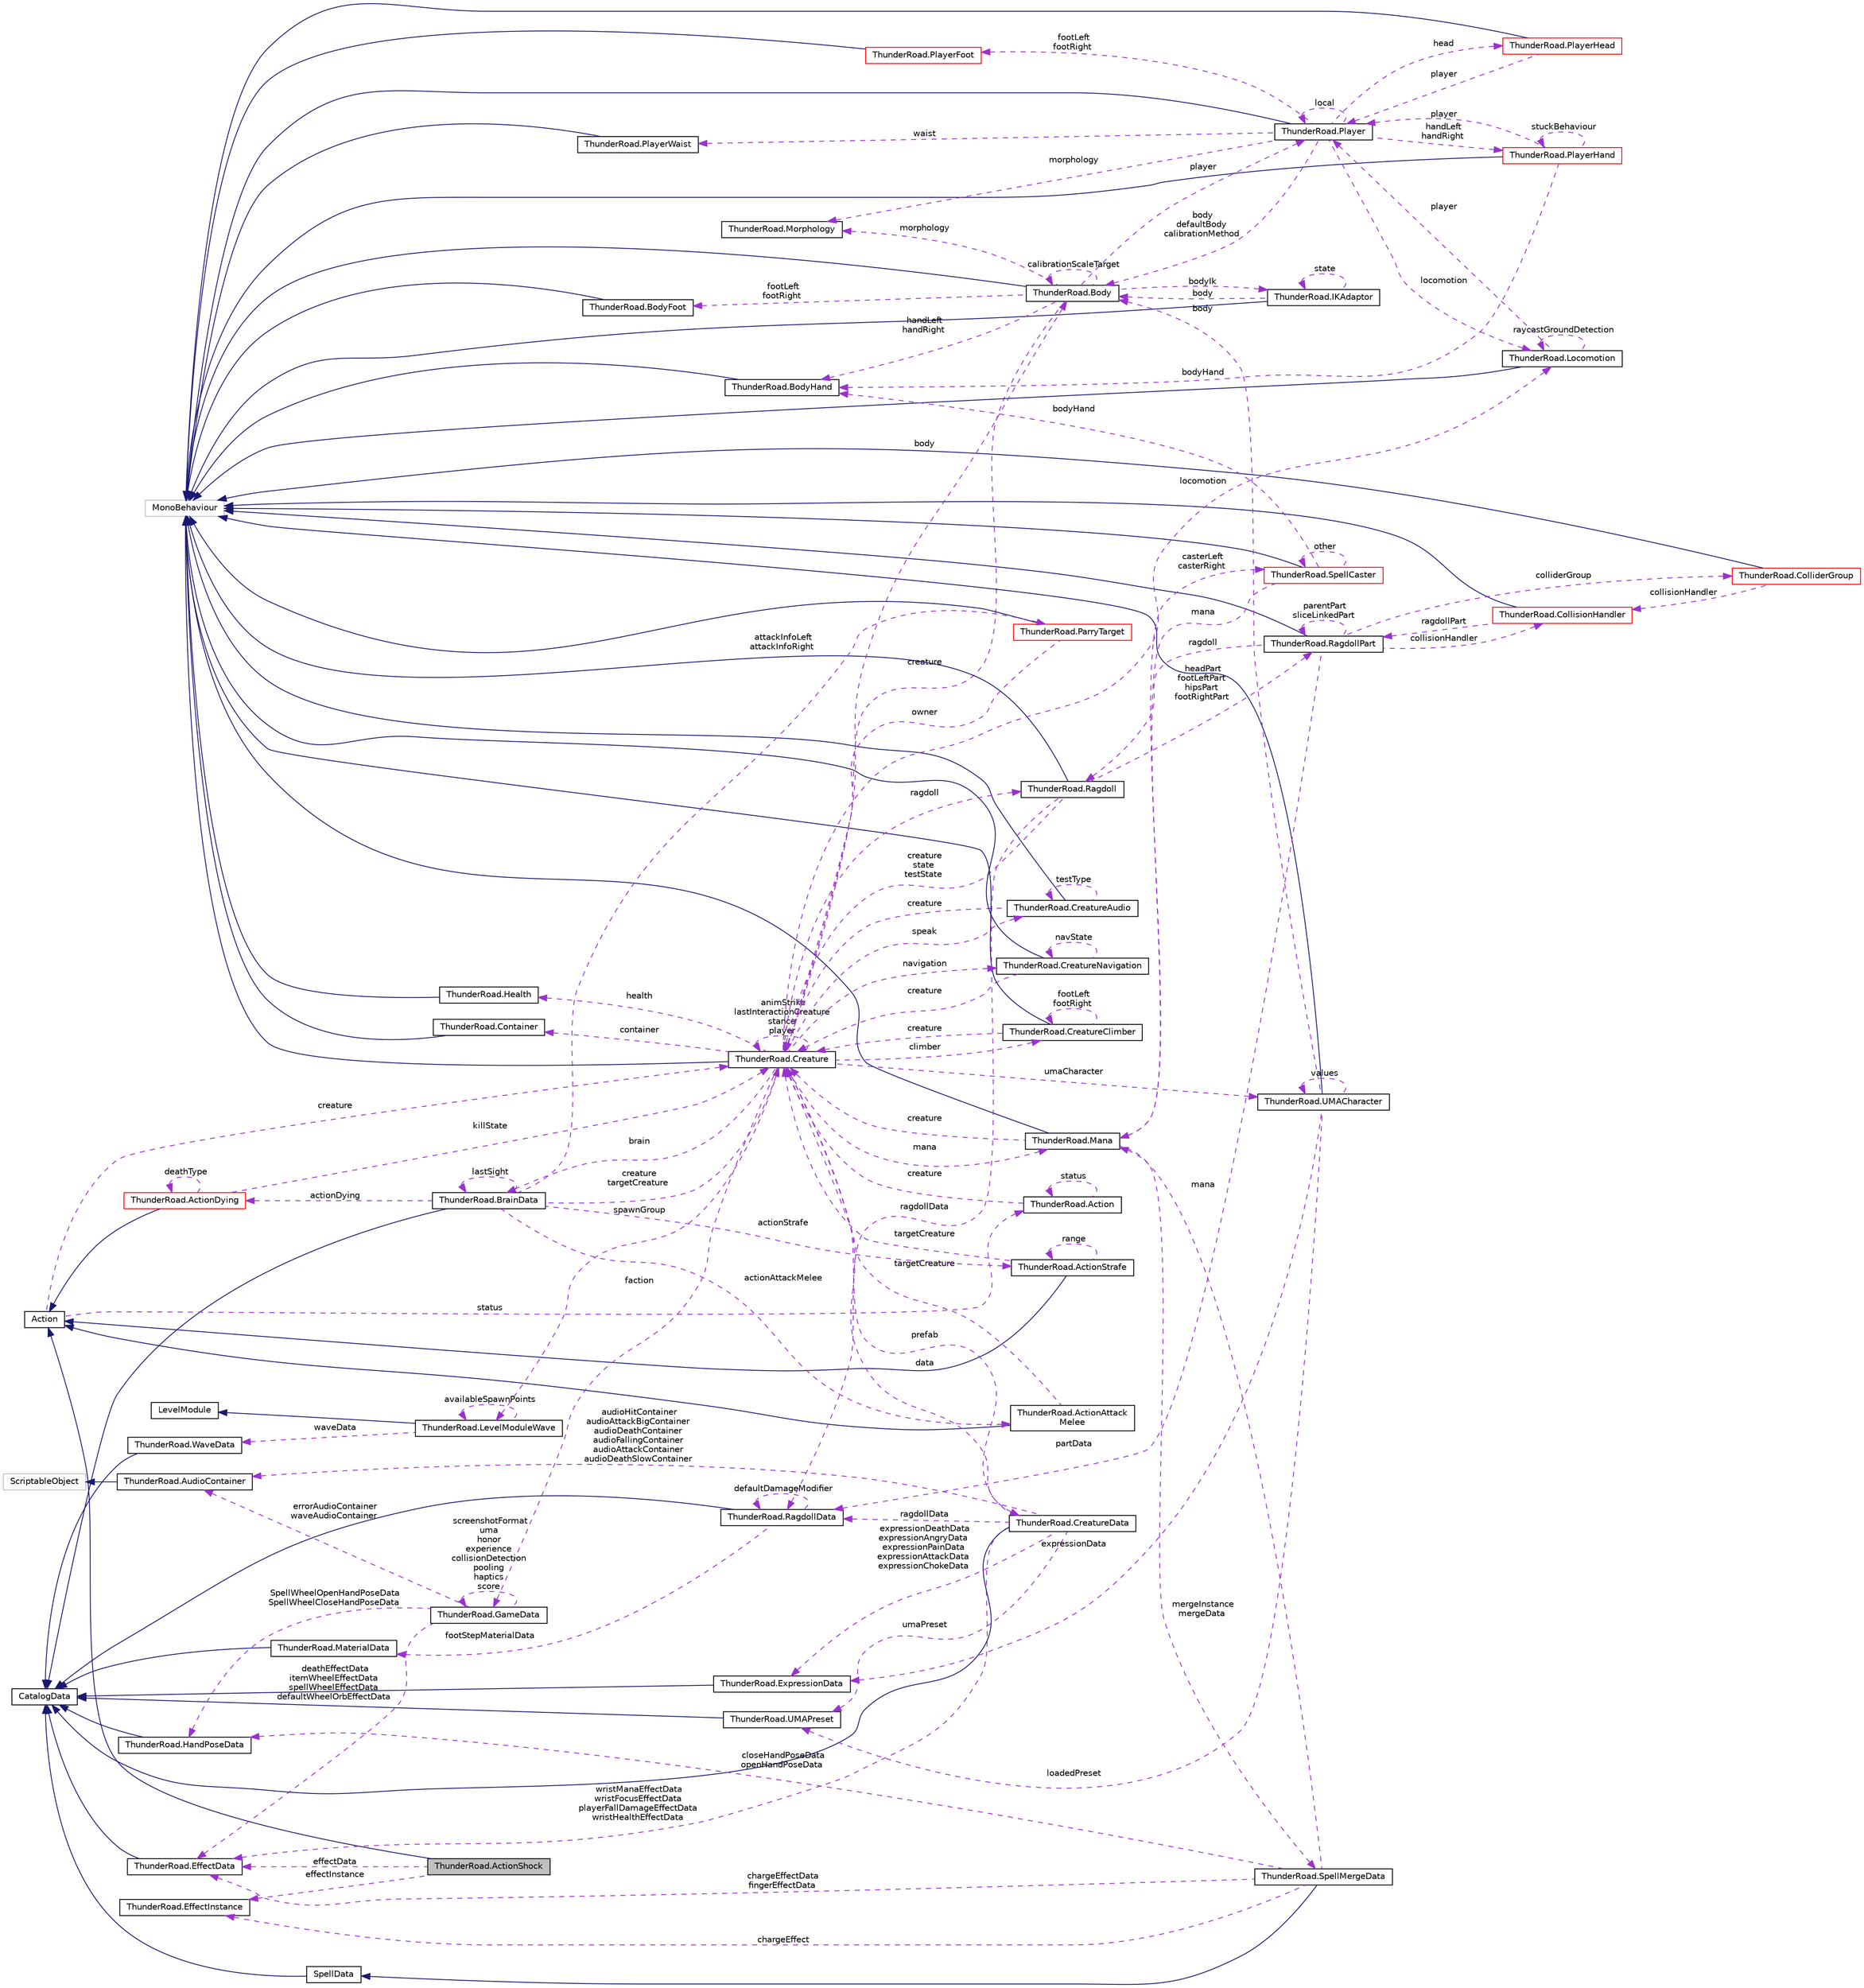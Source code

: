digraph "ThunderRoad.ActionShock"
{
 // LATEX_PDF_SIZE
  edge [fontname="Helvetica",fontsize="10",labelfontname="Helvetica",labelfontsize="10"];
  node [fontname="Helvetica",fontsize="10",shape=record];
  rankdir="LR";
  Node1 [label="ThunderRoad.ActionShock",height=0.2,width=0.4,color="black", fillcolor="grey75", style="filled", fontcolor="black",tooltip="Class ActionShock. Implements the ThunderRoad.Action"];
  Node2 -> Node1 [dir="back",color="midnightblue",fontsize="10",style="solid",fontname="Helvetica"];
  Node2 [label="Action",height=0.2,width=0.4,color="black", fillcolor="white", style="filled",URL="$class_thunder_road_1_1_action.html",tooltip="Class Action."];
  Node3 -> Node2 [dir="back",color="darkorchid3",fontsize="10",style="dashed",label=" creature" ,fontname="Helvetica"];
  Node3 [label="ThunderRoad.Creature",height=0.2,width=0.4,color="black", fillcolor="white", style="filled",URL="$class_thunder_road_1_1_creature.html",tooltip="Class Creature. Implements the UnityEngine.MonoBehaviour"];
  Node4 -> Node3 [dir="back",color="midnightblue",fontsize="10",style="solid",fontname="Helvetica"];
  Node4 [label="MonoBehaviour",height=0.2,width=0.4,color="grey75", fillcolor="white", style="filled",tooltip=" "];
  Node5 -> Node3 [dir="back",color="darkorchid3",fontsize="10",style="dashed",label=" climber" ,fontname="Helvetica"];
  Node5 [label="ThunderRoad.CreatureClimber",height=0.2,width=0.4,color="black", fillcolor="white", style="filled",URL="$class_thunder_road_1_1_creature_climber.html",tooltip="Class CreatureClimber. Implements the UnityEngine.MonoBehaviour"];
  Node4 -> Node5 [dir="back",color="midnightblue",fontsize="10",style="solid",fontname="Helvetica"];
  Node5 -> Node5 [dir="back",color="darkorchid3",fontsize="10",style="dashed",label=" footLeft\nfootRight" ,fontname="Helvetica"];
  Node3 -> Node5 [dir="back",color="darkorchid3",fontsize="10",style="dashed",label=" creature" ,fontname="Helvetica"];
  Node6 -> Node3 [dir="back",color="darkorchid3",fontsize="10",style="dashed",label=" health" ,fontname="Helvetica"];
  Node6 [label="ThunderRoad.Health",height=0.2,width=0.4,color="black", fillcolor="white", style="filled",URL="$class_thunder_road_1_1_health.html",tooltip="Class Health. Implements the UnityEngine.MonoBehaviour"];
  Node4 -> Node6 [dir="back",color="midnightblue",fontsize="10",style="solid",fontname="Helvetica"];
  Node7 -> Node3 [dir="back",color="darkorchid3",fontsize="10",style="dashed",label=" faction" ,fontname="Helvetica"];
  Node7 [label="ThunderRoad.GameData",height=0.2,width=0.4,color="black", fillcolor="white", style="filled",URL="$class_thunder_road_1_1_game_data.html",tooltip="Class GameData."];
  Node7 -> Node7 [dir="back",color="darkorchid3",fontsize="10",style="dashed",label=" screenshotFormat\numa\nhonor\nexperience\ncollisionDetection\npooling\nhaptics\nscore" ,fontname="Helvetica"];
  Node8 -> Node7 [dir="back",color="darkorchid3",fontsize="10",style="dashed",label=" deathEffectData\nitemWheelEffectData\nspellWheelEffectData\ndefaultWheelOrbEffectData" ,fontname="Helvetica"];
  Node8 [label="ThunderRoad.EffectData",height=0.2,width=0.4,color="black", fillcolor="white", style="filled",URL="$class_thunder_road_1_1_effect_data.html",tooltip="Class EffectData. Implements the ThunderRoad.CatalogData"];
  Node9 -> Node8 [dir="back",color="midnightblue",fontsize="10",style="solid",fontname="Helvetica"];
  Node9 [label="CatalogData",height=0.2,width=0.4,color="black", fillcolor="white", style="filled",URL="$class_thunder_road_1_1_catalog_data.html",tooltip="Class CatalogData."];
  Node10 -> Node7 [dir="back",color="darkorchid3",fontsize="10",style="dashed",label=" SpellWheelOpenHandPoseData\nSpellWheelCloseHandPoseData" ,fontname="Helvetica"];
  Node10 [label="ThunderRoad.HandPoseData",height=0.2,width=0.4,color="black", fillcolor="white", style="filled",URL="$class_thunder_road_1_1_hand_pose_data.html",tooltip="Class HandPoseData. Implements the ThunderRoad.CatalogData"];
  Node9 -> Node10 [dir="back",color="midnightblue",fontsize="10",style="solid",fontname="Helvetica"];
  Node11 -> Node7 [dir="back",color="darkorchid3",fontsize="10",style="dashed",label=" errorAudioContainer\nwaveAudioContainer" ,fontname="Helvetica"];
  Node11 [label="ThunderRoad.AudioContainer",height=0.2,width=0.4,color="black", fillcolor="white", style="filled",URL="$class_thunder_road_1_1_audio_container.html",tooltip="Class AudioContainer. Implements the UnityEngine.ScriptableObject"];
  Node12 -> Node11 [dir="back",color="midnightblue",fontsize="10",style="solid",fontname="Helvetica"];
  Node12 [label="ScriptableObject",height=0.2,width=0.4,color="grey75", fillcolor="white", style="filled",tooltip=" "];
  Node13 -> Node3 [dir="back",color="darkorchid3",fontsize="10",style="dashed",label=" spawnGroup" ,fontname="Helvetica"];
  Node13 [label="ThunderRoad.LevelModuleWave",height=0.2,width=0.4,color="black", fillcolor="white", style="filled",URL="$class_thunder_road_1_1_level_module_wave.html",tooltip="Class LevelModuleWave. Implements the ThunderRoad.LevelModule"];
  Node14 -> Node13 [dir="back",color="midnightblue",fontsize="10",style="solid",fontname="Helvetica"];
  Node14 [label="LevelModule",height=0.2,width=0.4,color="black", fillcolor="white", style="filled",URL="$class_thunder_road_1_1_level_module.html",tooltip="Class LevelModule."];
  Node13 -> Node13 [dir="back",color="darkorchid3",fontsize="10",style="dashed",label=" availableSpawnPoints" ,fontname="Helvetica"];
  Node15 -> Node13 [dir="back",color="darkorchid3",fontsize="10",style="dashed",label=" waveData" ,fontname="Helvetica"];
  Node15 [label="ThunderRoad.WaveData",height=0.2,width=0.4,color="black", fillcolor="white", style="filled",URL="$class_thunder_road_1_1_wave_data.html",tooltip="Class WaveData. Implements the ThunderRoad.CatalogData"];
  Node9 -> Node15 [dir="back",color="midnightblue",fontsize="10",style="solid",fontname="Helvetica"];
  Node16 -> Node3 [dir="back",color="darkorchid3",fontsize="10",style="dashed",label=" data" ,fontname="Helvetica"];
  Node16 [label="ThunderRoad.CreatureData",height=0.2,width=0.4,color="black", fillcolor="white", style="filled",URL="$class_thunder_road_1_1_creature_data.html",tooltip="Class CreatureData. Implements the ThunderRoad.CatalogData"];
  Node9 -> Node16 [dir="back",color="midnightblue",fontsize="10",style="solid",fontname="Helvetica"];
  Node17 -> Node16 [dir="back",color="darkorchid3",fontsize="10",style="dashed",label=" ragdollData" ,fontname="Helvetica"];
  Node17 [label="ThunderRoad.RagdollData",height=0.2,width=0.4,color="black", fillcolor="white", style="filled",URL="$class_thunder_road_1_1_ragdoll_data.html",tooltip="Class RagdollData. Implements the ThunderRoad.CatalogData"];
  Node9 -> Node17 [dir="back",color="midnightblue",fontsize="10",style="solid",fontname="Helvetica"];
  Node18 -> Node17 [dir="back",color="darkorchid3",fontsize="10",style="dashed",label=" footStepMaterialData" ,fontname="Helvetica"];
  Node18 [label="ThunderRoad.MaterialData",height=0.2,width=0.4,color="black", fillcolor="white", style="filled",URL="$class_thunder_road_1_1_material_data.html",tooltip="Class MaterialData. Implements the ThunderRoad.CatalogData"];
  Node9 -> Node18 [dir="back",color="midnightblue",fontsize="10",style="solid",fontname="Helvetica"];
  Node17 -> Node17 [dir="back",color="darkorchid3",fontsize="10",style="dashed",label=" defaultDamageModifier" ,fontname="Helvetica"];
  Node8 -> Node16 [dir="back",color="darkorchid3",fontsize="10",style="dashed",label=" wristManaEffectData\nwristFocusEffectData\nplayerFallDamageEffectData\nwristHealthEffectData" ,fontname="Helvetica"];
  Node19 -> Node16 [dir="back",color="darkorchid3",fontsize="10",style="dashed",label=" umaPreset" ,fontname="Helvetica"];
  Node19 [label="ThunderRoad.UMAPreset",height=0.2,width=0.4,color="black", fillcolor="white", style="filled",URL="$class_thunder_road_1_1_u_m_a_preset.html",tooltip="Class UMAPreset. Implements the ThunderRoad.CatalogData"];
  Node9 -> Node19 [dir="back",color="midnightblue",fontsize="10",style="solid",fontname="Helvetica"];
  Node11 -> Node16 [dir="back",color="darkorchid3",fontsize="10",style="dashed",label=" audioHitContainer\naudioAttackBigContainer\naudioDeathContainer\naudioFallingContainer\naudioAttackContainer\naudioDeathSlowContainer" ,fontname="Helvetica"];
  Node20 -> Node16 [dir="back",color="darkorchid3",fontsize="10",style="dashed",label=" expressionDeathData\nexpressionAngryData\nexpressionPainData\nexpressionAttackData\nexpressionChokeData" ,fontname="Helvetica"];
  Node20 [label="ThunderRoad.ExpressionData",height=0.2,width=0.4,color="black", fillcolor="white", style="filled",URL="$class_thunder_road_1_1_expression_data.html",tooltip="Class ExpressionData. Implements the ThunderRoad.CatalogData"];
  Node9 -> Node20 [dir="back",color="midnightblue",fontsize="10",style="solid",fontname="Helvetica"];
  Node3 -> Node16 [dir="back",color="darkorchid3",fontsize="10",style="dashed",label=" prefab" ,fontname="Helvetica"];
  Node21 -> Node3 [dir="back",color="darkorchid3",fontsize="10",style="dashed",label=" locomotion" ,fontname="Helvetica"];
  Node21 [label="ThunderRoad.Locomotion",height=0.2,width=0.4,color="black", fillcolor="white", style="filled",URL="$class_thunder_road_1_1_locomotion.html",tooltip="Class Locomotion. Implements the UnityEngine.MonoBehaviour"];
  Node4 -> Node21 [dir="back",color="midnightblue",fontsize="10",style="solid",fontname="Helvetica"];
  Node22 -> Node21 [dir="back",color="darkorchid3",fontsize="10",style="dashed",label=" player" ,fontname="Helvetica"];
  Node22 [label="ThunderRoad.Player",height=0.2,width=0.4,color="black", fillcolor="white", style="filled",URL="$class_thunder_road_1_1_player.html",tooltip="Class Player. Implements the UnityEngine.MonoBehaviour"];
  Node4 -> Node22 [dir="back",color="midnightblue",fontsize="10",style="solid",fontname="Helvetica"];
  Node23 -> Node22 [dir="back",color="darkorchid3",fontsize="10",style="dashed",label=" footLeft\nfootRight" ,fontname="Helvetica"];
  Node23 [label="ThunderRoad.PlayerFoot",height=0.2,width=0.4,color="red", fillcolor="white", style="filled",URL="$class_thunder_road_1_1_player_foot.html",tooltip="Class PlayerFoot. Implements the UnityEngine.MonoBehaviour"];
  Node4 -> Node23 [dir="back",color="midnightblue",fontsize="10",style="solid",fontname="Helvetica"];
  Node22 -> Node22 [dir="back",color="darkorchid3",fontsize="10",style="dashed",label=" local" ,fontname="Helvetica"];
  Node77 -> Node22 [dir="back",color="darkorchid3",fontsize="10",style="dashed",label=" morphology" ,fontname="Helvetica"];
  Node77 [label="ThunderRoad.Morphology",height=0.2,width=0.4,color="black", fillcolor="white", style="filled",URL="$class_thunder_road_1_1_morphology.html",tooltip="Class Morphology."];
  Node21 -> Node22 [dir="back",color="darkorchid3",fontsize="10",style="dashed",label=" locomotion" ,fontname="Helvetica"];
  Node78 -> Node22 [dir="back",color="darkorchid3",fontsize="10",style="dashed",label=" head" ,fontname="Helvetica"];
  Node78 [label="ThunderRoad.PlayerHead",height=0.2,width=0.4,color="red", fillcolor="white", style="filled",URL="$class_thunder_road_1_1_player_head.html",tooltip="Class PlayerHead. Implements the UnityEngine.MonoBehaviour"];
  Node4 -> Node78 [dir="back",color="midnightblue",fontsize="10",style="solid",fontname="Helvetica"];
  Node22 -> Node78 [dir="back",color="darkorchid3",fontsize="10",style="dashed",label=" player" ,fontname="Helvetica"];
  Node79 -> Node22 [dir="back",color="darkorchid3",fontsize="10",style="dashed",label=" body\ndefaultBody\ncalibrationMethod" ,fontname="Helvetica"];
  Node79 [label="ThunderRoad.Body",height=0.2,width=0.4,color="black", fillcolor="white", style="filled",URL="$class_thunder_road_1_1_body.html",tooltip="Class Body. Implements the UnityEngine.MonoBehaviour"];
  Node4 -> Node79 [dir="back",color="midnightblue",fontsize="10",style="solid",fontname="Helvetica"];
  Node22 -> Node79 [dir="back",color="darkorchid3",fontsize="10",style="dashed",label=" player" ,fontname="Helvetica"];
  Node77 -> Node79 [dir="back",color="darkorchid3",fontsize="10",style="dashed",label=" morphology" ,fontname="Helvetica"];
  Node80 -> Node79 [dir="back",color="darkorchid3",fontsize="10",style="dashed",label=" bodyIk" ,fontname="Helvetica"];
  Node80 [label="ThunderRoad.IKAdaptor",height=0.2,width=0.4,color="black", fillcolor="white", style="filled",URL="$class_thunder_road_1_1_i_k_adaptor.html",tooltip="Class IKAdaptor. Implements the UnityEngine.MonoBehaviour"];
  Node4 -> Node80 [dir="back",color="midnightblue",fontsize="10",style="solid",fontname="Helvetica"];
  Node80 -> Node80 [dir="back",color="darkorchid3",fontsize="10",style="dashed",label=" state" ,fontname="Helvetica"];
  Node79 -> Node80 [dir="back",color="darkorchid3",fontsize="10",style="dashed",label=" body" ,fontname="Helvetica"];
  Node79 -> Node79 [dir="back",color="darkorchid3",fontsize="10",style="dashed",label=" calibrationScaleTarget" ,fontname="Helvetica"];
  Node3 -> Node79 [dir="back",color="darkorchid3",fontsize="10",style="dashed",label=" creature" ,fontname="Helvetica"];
  Node46 -> Node79 [dir="back",color="darkorchid3",fontsize="10",style="dashed",label=" handLeft\nhandRight" ,fontname="Helvetica"];
  Node46 [label="ThunderRoad.BodyHand",height=0.2,width=0.4,color="black", fillcolor="white", style="filled",URL="$class_thunder_road_1_1_body_hand.html",tooltip="Class BodyHand. Implements the UnityEngine.MonoBehaviour"];
  Node4 -> Node46 [dir="back",color="midnightblue",fontsize="10",style="solid",fontname="Helvetica"];
  Node81 -> Node79 [dir="back",color="darkorchid3",fontsize="10",style="dashed",label=" footLeft\nfootRight" ,fontname="Helvetica"];
  Node81 [label="ThunderRoad.BodyFoot",height=0.2,width=0.4,color="black", fillcolor="white", style="filled",URL="$class_thunder_road_1_1_body_foot.html",tooltip="Class BodyFoot. Implements the UnityEngine.MonoBehaviour"];
  Node4 -> Node81 [dir="back",color="midnightblue",fontsize="10",style="solid",fontname="Helvetica"];
  Node82 -> Node22 [dir="back",color="darkorchid3",fontsize="10",style="dashed",label=" waist" ,fontname="Helvetica"];
  Node82 [label="ThunderRoad.PlayerWaist",height=0.2,width=0.4,color="black", fillcolor="white", style="filled",URL="$class_thunder_road_1_1_player_waist.html",tooltip="Class PlayerWaist. Implements the UnityEngine.MonoBehaviour"];
  Node4 -> Node82 [dir="back",color="midnightblue",fontsize="10",style="solid",fontname="Helvetica"];
  Node71 -> Node22 [dir="back",color="darkorchid3",fontsize="10",style="dashed",label=" handLeft\nhandRight" ,fontname="Helvetica"];
  Node71 [label="ThunderRoad.PlayerHand",height=0.2,width=0.4,color="red", fillcolor="white", style="filled",URL="$class_thunder_road_1_1_player_hand.html",tooltip="Class PlayerHand. Implements the UnityEngine.MonoBehaviour"];
  Node4 -> Node71 [dir="back",color="midnightblue",fontsize="10",style="solid",fontname="Helvetica"];
  Node22 -> Node71 [dir="back",color="darkorchid3",fontsize="10",style="dashed",label=" player" ,fontname="Helvetica"];
  Node46 -> Node71 [dir="back",color="darkorchid3",fontsize="10",style="dashed",label=" bodyHand" ,fontname="Helvetica"];
  Node71 -> Node71 [dir="back",color="darkorchid3",fontsize="10",style="dashed",label=" stuckBehaviour" ,fontname="Helvetica"];
  Node21 -> Node21 [dir="back",color="darkorchid3",fontsize="10",style="dashed",label=" raycastGroundDetection" ,fontname="Helvetica"];
  Node50 -> Node3 [dir="back",color="darkorchid3",fontsize="10",style="dashed",label=" ragdoll" ,fontname="Helvetica"];
  Node50 [label="ThunderRoad.Ragdoll",height=0.2,width=0.4,color="black", fillcolor="white", style="filled",URL="$class_thunder_road_1_1_ragdoll.html",tooltip="Class Ragdoll. Implements the UnityEngine.MonoBehaviour"];
  Node4 -> Node50 [dir="back",color="midnightblue",fontsize="10",style="solid",fontname="Helvetica"];
  Node17 -> Node50 [dir="back",color="darkorchid3",fontsize="10",style="dashed",label=" ragdollData" ,fontname="Helvetica"];
  Node51 -> Node50 [dir="back",color="darkorchid3",fontsize="10",style="dashed",label=" headPart\nfootLeftPart\nhipsPart\nfootRightPart" ,fontname="Helvetica"];
  Node51 [label="ThunderRoad.RagdollPart",height=0.2,width=0.4,color="black", fillcolor="white", style="filled",URL="$class_thunder_road_1_1_ragdoll_part.html",tooltip="Class RagdollPart. Implements the UnityEngine.MonoBehaviour"];
  Node4 -> Node51 [dir="back",color="midnightblue",fontsize="10",style="solid",fontname="Helvetica"];
  Node52 -> Node51 [dir="back",color="darkorchid3",fontsize="10",style="dashed",label=" collisionHandler" ,fontname="Helvetica"];
  Node52 [label="ThunderRoad.CollisionHandler",height=0.2,width=0.4,color="red", fillcolor="white", style="filled",URL="$class_thunder_road_1_1_collision_handler.html",tooltip="Class CollisionHandler. Implements the UnityEngine.MonoBehaviour"];
  Node4 -> Node52 [dir="back",color="midnightblue",fontsize="10",style="solid",fontname="Helvetica"];
  Node51 -> Node52 [dir="back",color="darkorchid3",fontsize="10",style="dashed",label=" ragdollPart" ,fontname="Helvetica"];
  Node17 -> Node51 [dir="back",color="darkorchid3",fontsize="10",style="dashed",label=" partData" ,fontname="Helvetica"];
  Node51 -> Node51 [dir="back",color="darkorchid3",fontsize="10",style="dashed",label=" parentPart\nsliceLinkedPart" ,fontname="Helvetica"];
  Node50 -> Node51 [dir="back",color="darkorchid3",fontsize="10",style="dashed",label=" ragdoll" ,fontname="Helvetica"];
  Node54 -> Node51 [dir="back",color="darkorchid3",fontsize="10",style="dashed",label=" colliderGroup" ,fontname="Helvetica"];
  Node54 [label="ThunderRoad.ColliderGroup",height=0.2,width=0.4,color="red", fillcolor="white", style="filled",URL="$class_thunder_road_1_1_collider_group.html",tooltip="Class ColliderGroup. Implements the UnityEngine.MonoBehaviour"];
  Node4 -> Node54 [dir="back",color="midnightblue",fontsize="10",style="solid",fontname="Helvetica"];
  Node52 -> Node54 [dir="back",color="darkorchid3",fontsize="10",style="dashed",label=" collisionHandler" ,fontname="Helvetica"];
  Node3 -> Node50 [dir="back",color="darkorchid3",fontsize="10",style="dashed",label=" creature\nstate\ntestState" ,fontname="Helvetica"];
  Node79 -> Node3 [dir="back",color="darkorchid3",fontsize="10",style="dashed",label=" body" ,fontname="Helvetica"];
  Node83 -> Node3 [dir="back",color="darkorchid3",fontsize="10",style="dashed",label=" speak" ,fontname="Helvetica"];
  Node83 [label="ThunderRoad.CreatureAudio",height=0.2,width=0.4,color="black", fillcolor="white", style="filled",URL="$class_thunder_road_1_1_creature_audio.html",tooltip="Class CreatureAudio. Implements the UnityEngine.MonoBehaviour"];
  Node4 -> Node83 [dir="back",color="midnightblue",fontsize="10",style="solid",fontname="Helvetica"];
  Node83 -> Node83 [dir="back",color="darkorchid3",fontsize="10",style="dashed",label=" testType" ,fontname="Helvetica"];
  Node3 -> Node83 [dir="back",color="darkorchid3",fontsize="10",style="dashed",label=" creature" ,fontname="Helvetica"];
  Node3 -> Node3 [dir="back",color="darkorchid3",fontsize="10",style="dashed",label=" animStrike\nlastInteractionCreature\nstance\nplayer" ,fontname="Helvetica"];
  Node43 -> Node3 [dir="back",color="darkorchid3",fontsize="10",style="dashed",label=" mana" ,fontname="Helvetica"];
  Node43 [label="ThunderRoad.Mana",height=0.2,width=0.4,color="black", fillcolor="white", style="filled",URL="$class_thunder_road_1_1_mana.html",tooltip="Class Mana. Implements the UnityEngine.MonoBehaviour"];
  Node4 -> Node43 [dir="back",color="midnightblue",fontsize="10",style="solid",fontname="Helvetica"];
  Node44 -> Node43 [dir="back",color="darkorchid3",fontsize="10",style="dashed",label=" mergeInstance\nmergeData" ,fontname="Helvetica"];
  Node44 [label="ThunderRoad.SpellMergeData",height=0.2,width=0.4,color="black", fillcolor="white", style="filled",URL="$class_thunder_road_1_1_spell_merge_data.html",tooltip="Class SpellMergeData. Implements the ThunderRoad.SpellData"];
  Node40 -> Node44 [dir="back",color="midnightblue",fontsize="10",style="solid",fontname="Helvetica"];
  Node40 [label="SpellData",height=0.2,width=0.4,color="black", fillcolor="white", style="filled",URL="$class_thunder_road_1_1_spell_data.html",tooltip="Class SpellData. Implements the ThunderRoad.CatalogData"];
  Node9 -> Node40 [dir="back",color="midnightblue",fontsize="10",style="solid",fontname="Helvetica"];
  Node8 -> Node44 [dir="back",color="darkorchid3",fontsize="10",style="dashed",label=" chargeEffectData\nfingerEffectData" ,fontname="Helvetica"];
  Node10 -> Node44 [dir="back",color="darkorchid3",fontsize="10",style="dashed",label=" closeHandPoseData\nopenHandPoseData" ,fontname="Helvetica"];
  Node43 -> Node44 [dir="back",color="darkorchid3",fontsize="10",style="dashed",label=" mana" ,fontname="Helvetica"];
  Node41 -> Node44 [dir="back",color="darkorchid3",fontsize="10",style="dashed",label=" chargeEffect" ,fontname="Helvetica"];
  Node41 [label="ThunderRoad.EffectInstance",height=0.2,width=0.4,color="black", fillcolor="white", style="filled",URL="$class_thunder_road_1_1_effect_instance.html",tooltip="Class EffectInstance."];
  Node38 -> Node43 [dir="back",color="darkorchid3",fontsize="10",style="dashed",label=" casterLeft\ncasterRight" ,fontname="Helvetica"];
  Node38 [label="ThunderRoad.SpellCaster",height=0.2,width=0.4,color="red", fillcolor="white", style="filled",URL="$class_thunder_road_1_1_spell_caster.html",tooltip="Class SpellCaster. Implements the UnityEngine.MonoBehaviour"];
  Node4 -> Node38 [dir="back",color="midnightblue",fontsize="10",style="solid",fontname="Helvetica"];
  Node38 -> Node38 [dir="back",color="darkorchid3",fontsize="10",style="dashed",label=" other" ,fontname="Helvetica"];
  Node43 -> Node38 [dir="back",color="darkorchid3",fontsize="10",style="dashed",label=" mana" ,fontname="Helvetica"];
  Node46 -> Node38 [dir="back",color="darkorchid3",fontsize="10",style="dashed",label=" bodyHand" ,fontname="Helvetica"];
  Node3 -> Node43 [dir="back",color="darkorchid3",fontsize="10",style="dashed",label=" creature" ,fontname="Helvetica"];
  Node84 -> Node3 [dir="back",color="darkorchid3",fontsize="10",style="dashed",label=" umaCharacter" ,fontname="Helvetica"];
  Node84 [label="ThunderRoad.UMACharacter",height=0.2,width=0.4,color="black", fillcolor="white", style="filled",URL="$class_thunder_road_1_1_u_m_a_character.html",tooltip="Class UMACharacter. Implements the UnityEngine.MonoBehaviour"];
  Node4 -> Node84 [dir="back",color="midnightblue",fontsize="10",style="solid",fontname="Helvetica"];
  Node19 -> Node84 [dir="back",color="darkorchid3",fontsize="10",style="dashed",label=" loadedPreset" ,fontname="Helvetica"];
  Node79 -> Node84 [dir="back",color="darkorchid3",fontsize="10",style="dashed",label=" body" ,fontname="Helvetica"];
  Node20 -> Node84 [dir="back",color="darkorchid3",fontsize="10",style="dashed",label=" expressionData" ,fontname="Helvetica"];
  Node84 -> Node84 [dir="back",color="darkorchid3",fontsize="10",style="dashed",label=" values" ,fontname="Helvetica"];
  Node85 -> Node3 [dir="back",color="darkorchid3",fontsize="10",style="dashed",label=" container" ,fontname="Helvetica"];
  Node85 [label="ThunderRoad.Container",height=0.2,width=0.4,color="black", fillcolor="white", style="filled",URL="$class_thunder_road_1_1_container.html",tooltip="Class Container. Implements the UnityEngine.MonoBehaviour"];
  Node4 -> Node85 [dir="back",color="midnightblue",fontsize="10",style="solid",fontname="Helvetica"];
  Node86 -> Node3 [dir="back",color="darkorchid3",fontsize="10",style="dashed",label=" brain" ,fontname="Helvetica"];
  Node86 [label="ThunderRoad.BrainData",height=0.2,width=0.4,color="black", fillcolor="white", style="filled",URL="$class_thunder_road_1_1_brain_data.html",tooltip="Class BrainData. Implements the ThunderRoad.CatalogData"];
  Node9 -> Node86 [dir="back",color="midnightblue",fontsize="10",style="solid",fontname="Helvetica"];
  Node87 -> Node86 [dir="back",color="darkorchid3",fontsize="10",style="dashed",label=" actionDying" ,fontname="Helvetica"];
  Node87 [label="ThunderRoad.ActionDying",height=0.2,width=0.4,color="red", fillcolor="white", style="filled",URL="$class_thunder_road_1_1_action_dying.html",tooltip="Class ActionDying. Implements the ThunderRoad.Action"];
  Node2 -> Node87 [dir="back",color="midnightblue",fontsize="10",style="solid",fontname="Helvetica"];
  Node87 -> Node87 [dir="back",color="darkorchid3",fontsize="10",style="dashed",label=" deathType" ,fontname="Helvetica"];
  Node3 -> Node87 [dir="back",color="darkorchid3",fontsize="10",style="dashed",label=" killState" ,fontname="Helvetica"];
  Node88 -> Node86 [dir="back",color="darkorchid3",fontsize="10",style="dashed",label=" attackInfoLeft\nattackInfoRight" ,fontname="Helvetica"];
  Node88 [label="ThunderRoad.ParryTarget",height=0.2,width=0.4,color="red", fillcolor="white", style="filled",URL="$class_thunder_road_1_1_parry_target.html",tooltip="Class ParryTarget. Implements the UnityEngine.MonoBehaviour"];
  Node4 -> Node88 [dir="back",color="midnightblue",fontsize="10",style="solid",fontname="Helvetica"];
  Node3 -> Node88 [dir="back",color="darkorchid3",fontsize="10",style="dashed",label=" owner" ,fontname="Helvetica"];
  Node90 -> Node86 [dir="back",color="darkorchid3",fontsize="10",style="dashed",label=" actionAttackMelee" ,fontname="Helvetica"];
  Node90 [label="ThunderRoad.ActionAttack\lMelee",height=0.2,width=0.4,color="black", fillcolor="white", style="filled",URL="$class_thunder_road_1_1_action_attack_melee.html",tooltip="Class ActionAttackMelee. Implements the ThunderRoad.Action"];
  Node2 -> Node90 [dir="back",color="midnightblue",fontsize="10",style="solid",fontname="Helvetica"];
  Node3 -> Node90 [dir="back",color="darkorchid3",fontsize="10",style="dashed",label=" targetCreature" ,fontname="Helvetica"];
  Node3 -> Node86 [dir="back",color="darkorchid3",fontsize="10",style="dashed",label=" creature\ntargetCreature" ,fontname="Helvetica"];
  Node86 -> Node86 [dir="back",color="darkorchid3",fontsize="10",style="dashed",label=" lastSight" ,fontname="Helvetica"];
  Node91 -> Node86 [dir="back",color="darkorchid3",fontsize="10",style="dashed",label=" actionStrafe" ,fontname="Helvetica"];
  Node91 [label="ThunderRoad.ActionStrafe",height=0.2,width=0.4,color="black", fillcolor="white", style="filled",URL="$class_thunder_road_1_1_action_strafe.html",tooltip="Class ActionStrafe. Implements the ThunderRoad.Action"];
  Node2 -> Node91 [dir="back",color="midnightblue",fontsize="10",style="solid",fontname="Helvetica"];
  Node3 -> Node91 [dir="back",color="darkorchid3",fontsize="10",style="dashed",label=" targetCreature" ,fontname="Helvetica"];
  Node91 -> Node91 [dir="back",color="darkorchid3",fontsize="10",style="dashed",label=" range" ,fontname="Helvetica"];
  Node92 -> Node3 [dir="back",color="darkorchid3",fontsize="10",style="dashed",label=" navigation" ,fontname="Helvetica"];
  Node92 [label="ThunderRoad.CreatureNavigation",height=0.2,width=0.4,color="black", fillcolor="white", style="filled",URL="$class_thunder_road_1_1_creature_navigation.html",tooltip="Class CreatureNavigation. Implements the UnityEngine.MonoBehaviour"];
  Node4 -> Node92 [dir="back",color="midnightblue",fontsize="10",style="solid",fontname="Helvetica"];
  Node3 -> Node92 [dir="back",color="darkorchid3",fontsize="10",style="dashed",label=" creature" ,fontname="Helvetica"];
  Node92 -> Node92 [dir="back",color="darkorchid3",fontsize="10",style="dashed",label=" navState" ,fontname="Helvetica"];
  Node93 -> Node2 [dir="back",color="darkorchid3",fontsize="10",style="dashed",label=" status" ,fontname="Helvetica"];
  Node93 [label="ThunderRoad.Action",height=0.2,width=0.4,color="black", fillcolor="white", style="filled",URL="$class_thunder_road_1_1_action.html",tooltip="Class Action."];
  Node3 -> Node93 [dir="back",color="darkorchid3",fontsize="10",style="dashed",label=" creature" ,fontname="Helvetica"];
  Node93 -> Node93 [dir="back",color="darkorchid3",fontsize="10",style="dashed",label=" status" ,fontname="Helvetica"];
  Node8 -> Node1 [dir="back",color="darkorchid3",fontsize="10",style="dashed",label=" effectData" ,fontname="Helvetica"];
  Node41 -> Node1 [dir="back",color="darkorchid3",fontsize="10",style="dashed",label=" effectInstance" ,fontname="Helvetica"];
}
